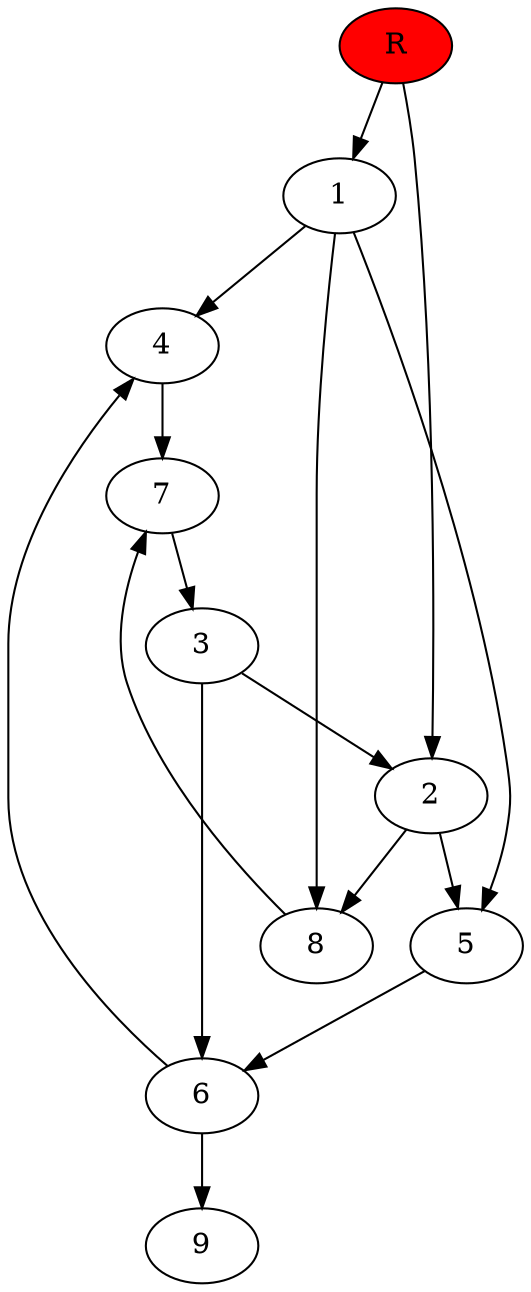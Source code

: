 digraph prb8415 {
	1
	2
	3
	4
	5
	6
	7
	8
	R [fillcolor="#ff0000" style=filled]
	1 -> 4
	1 -> 5
	1 -> 8
	2 -> 5
	2 -> 8
	3 -> 2
	3 -> 6
	4 -> 7
	5 -> 6
	6 -> 4
	6 -> 9
	7 -> 3
	8 -> 7
	R -> 1
	R -> 2
}
